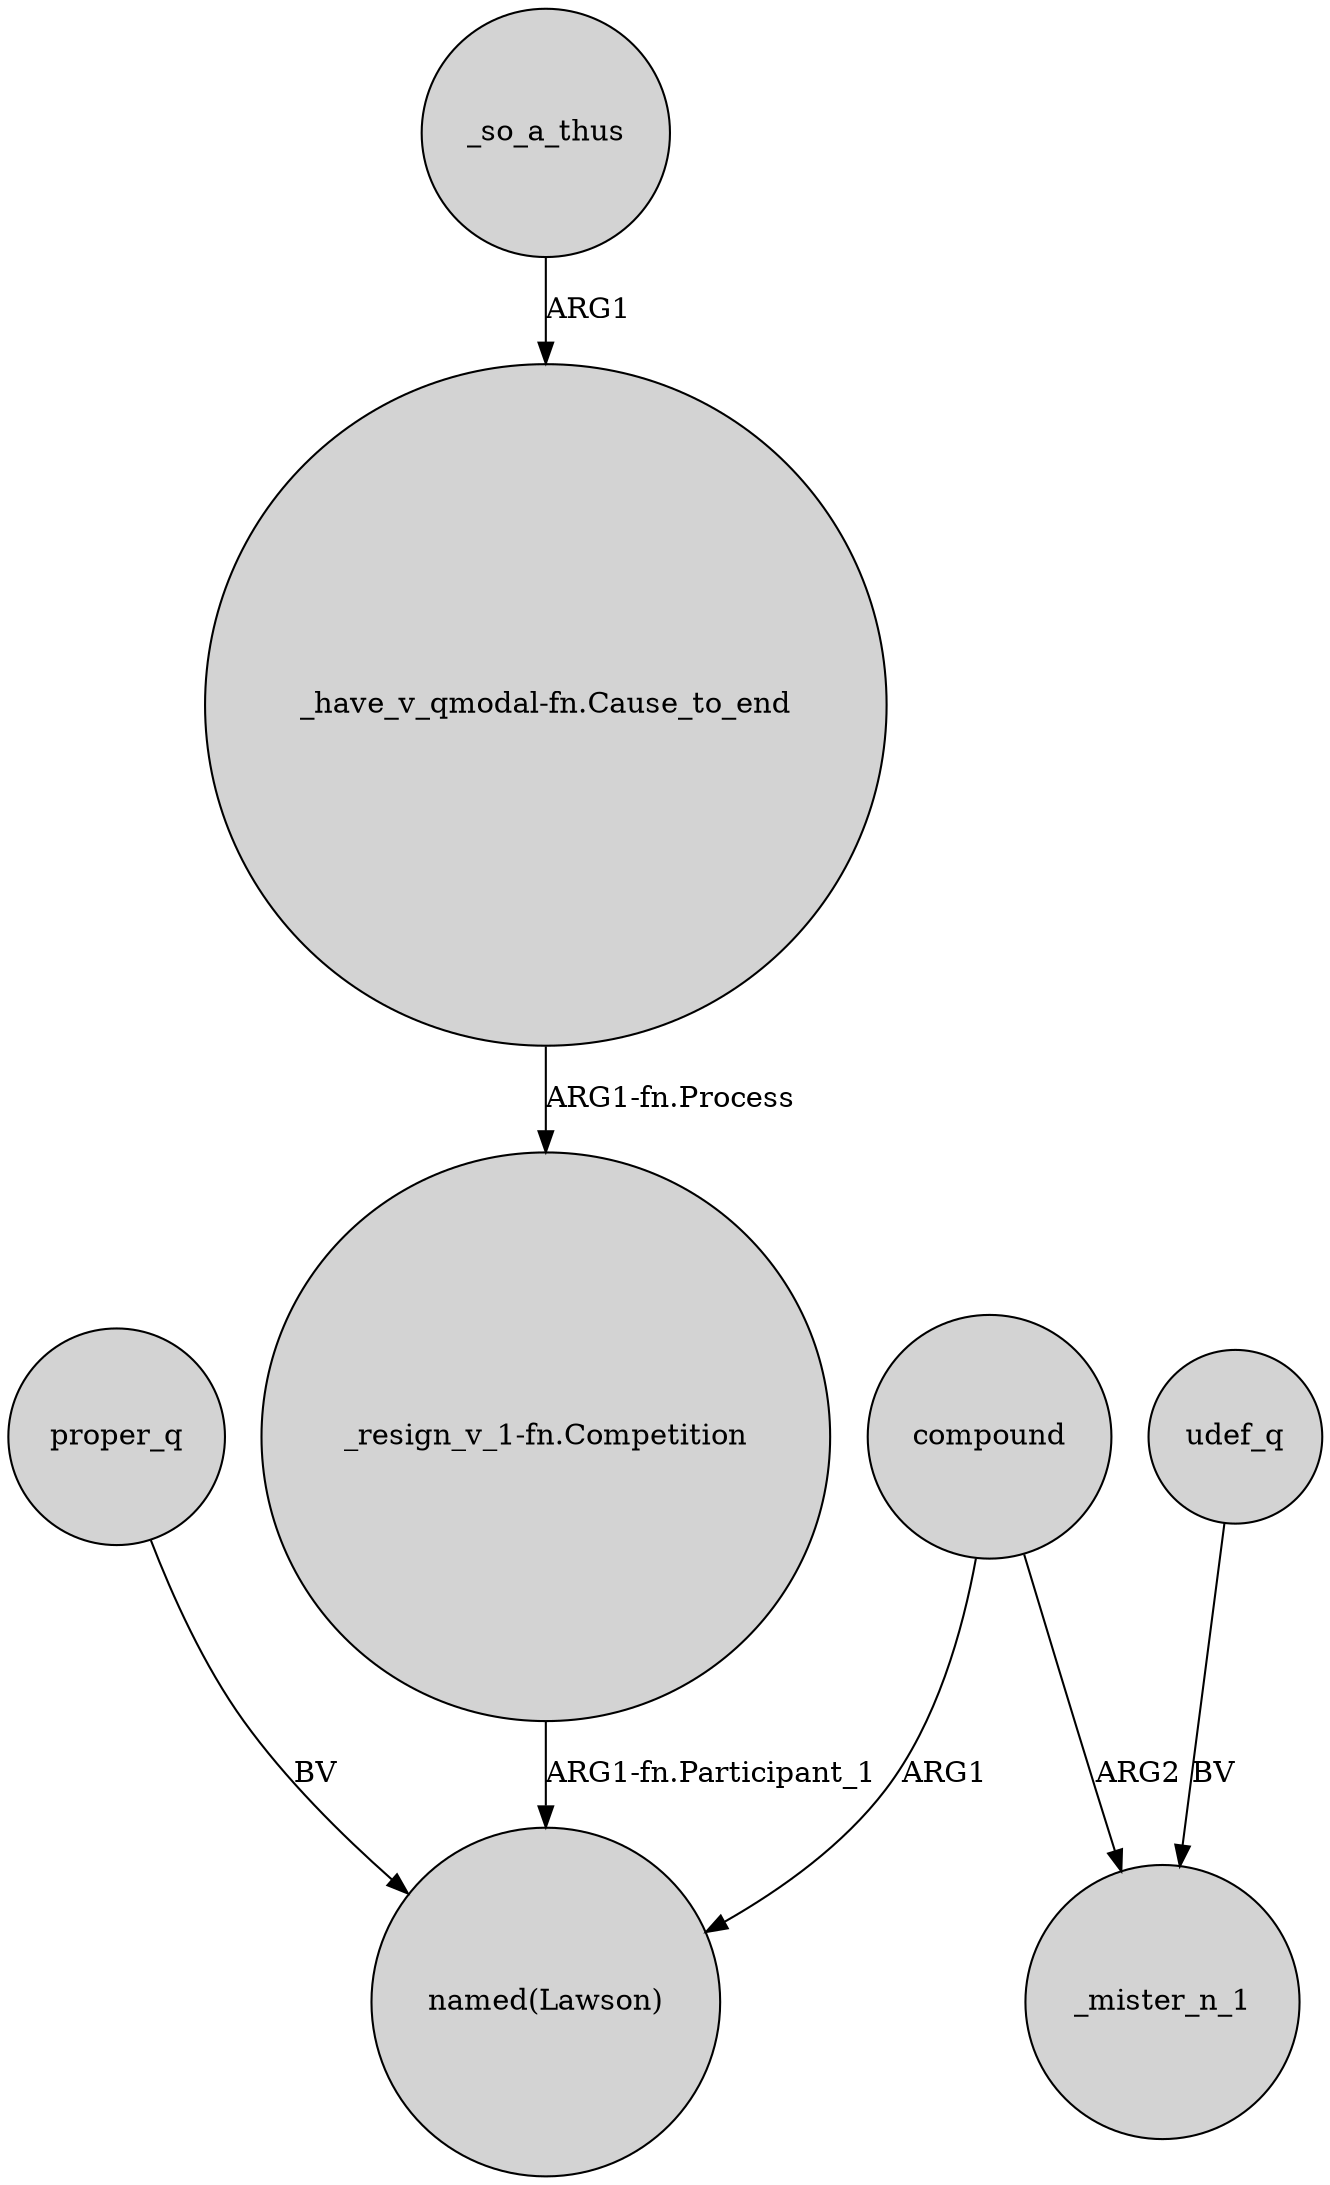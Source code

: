 digraph {
	node [shape=circle style=filled]
	compound -> "named(Lawson)" [label=ARG1]
	proper_q -> "named(Lawson)" [label=BV]
	compound -> _mister_n_1 [label=ARG2]
	udef_q -> _mister_n_1 [label=BV]
	"_have_v_qmodal-fn.Cause_to_end" -> "_resign_v_1-fn.Competition" [label="ARG1-fn.Process"]
	"_resign_v_1-fn.Competition" -> "named(Lawson)" [label="ARG1-fn.Participant_1"]
	_so_a_thus -> "_have_v_qmodal-fn.Cause_to_end" [label=ARG1]
}
